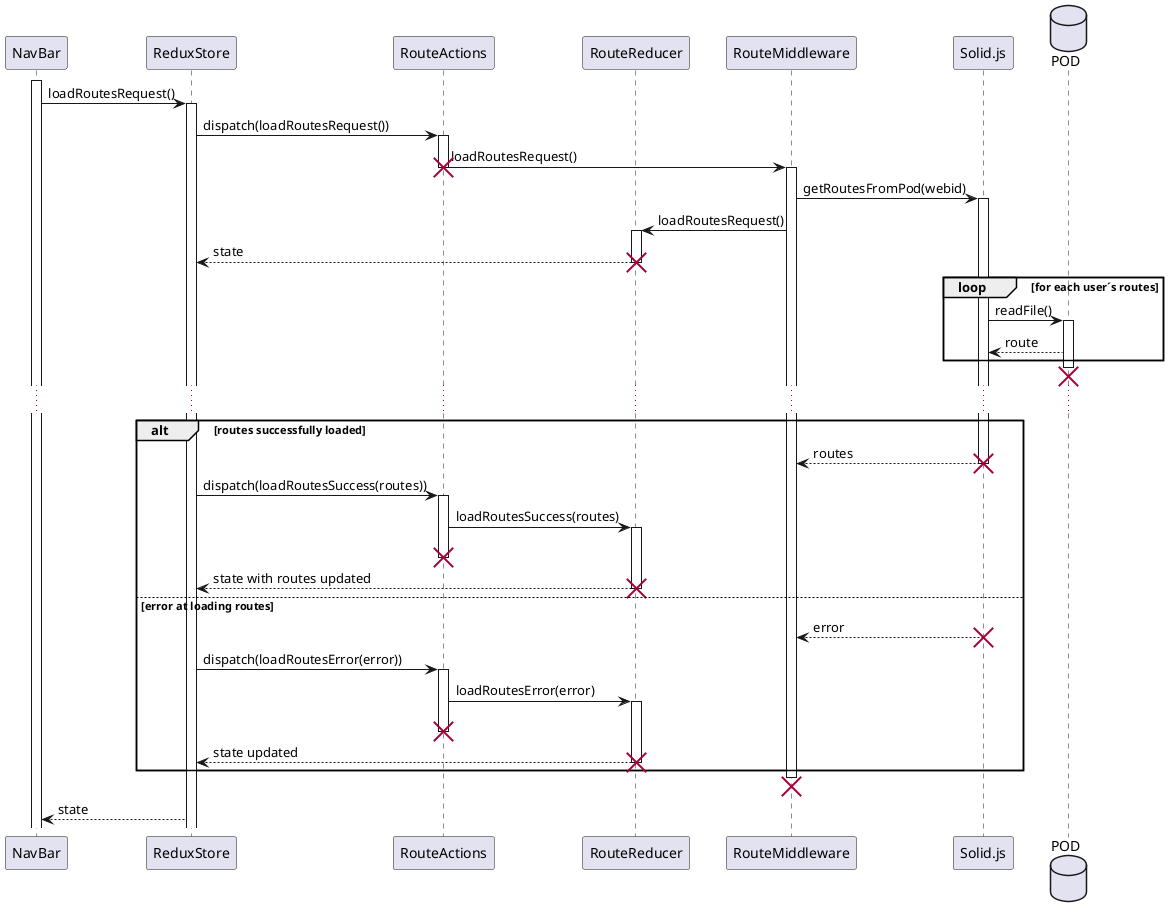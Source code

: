 title Load routes - Sequence Diagram 

@startuml

participant NavBar as nb 
participant ReduxStore as rs 
participant RouteActions as ra 
participant RouteReducer as rr 
participant RouteMiddleware as rm 
participant Solid.js as s 
database POD as p

activate nb
nb -> rs: loadRoutesRequest()
activate rs
rs -> ra: dispatch(loadRoutesRequest())
activate ra
ra -> rm: loadRoutesRequest()
destroy ra
activate rm
rm -> s: getRoutesFromPod(webid)
activate s
rm -> rr: loadRoutesRequest()
activate rr
rr --> rs: state
destroy rr
loop for each user´s routes
    s -> p: readFile()
    activate p
    p --> s: route
end
destroy p
...
alt routes successfully loaded
s --> rm: routes
destroy s
rs -> ra: dispatch(loadRoutesSuccess(routes))
activate ra
ra -> rr: loadRoutesSuccess(routes)
activate rr
destroy ra
rr --> rs: state with routes updated
destroy rr
else error at loading routes
s --> rm: error
destroy s
rs -> ra: dispatch(loadRoutesError(error))
activate ra
ra -> rr: loadRoutesError(error)
activate rr
destroy ra
rr --> rs: state updated
destroy rr
end
destroy rm
rs --> nb: state



@enduml